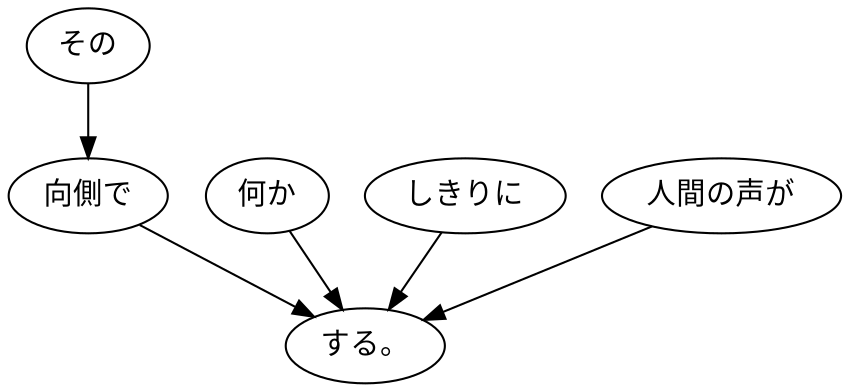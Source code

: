 digraph graph4238 {
	node0 [label="その"];
	node1 [label="向側で"];
	node2 [label="何か"];
	node3 [label="しきりに"];
	node4 [label="人間の声が"];
	node5 [label="する。"];
	node0 -> node1;
	node1 -> node5;
	node2 -> node5;
	node3 -> node5;
	node4 -> node5;
}
